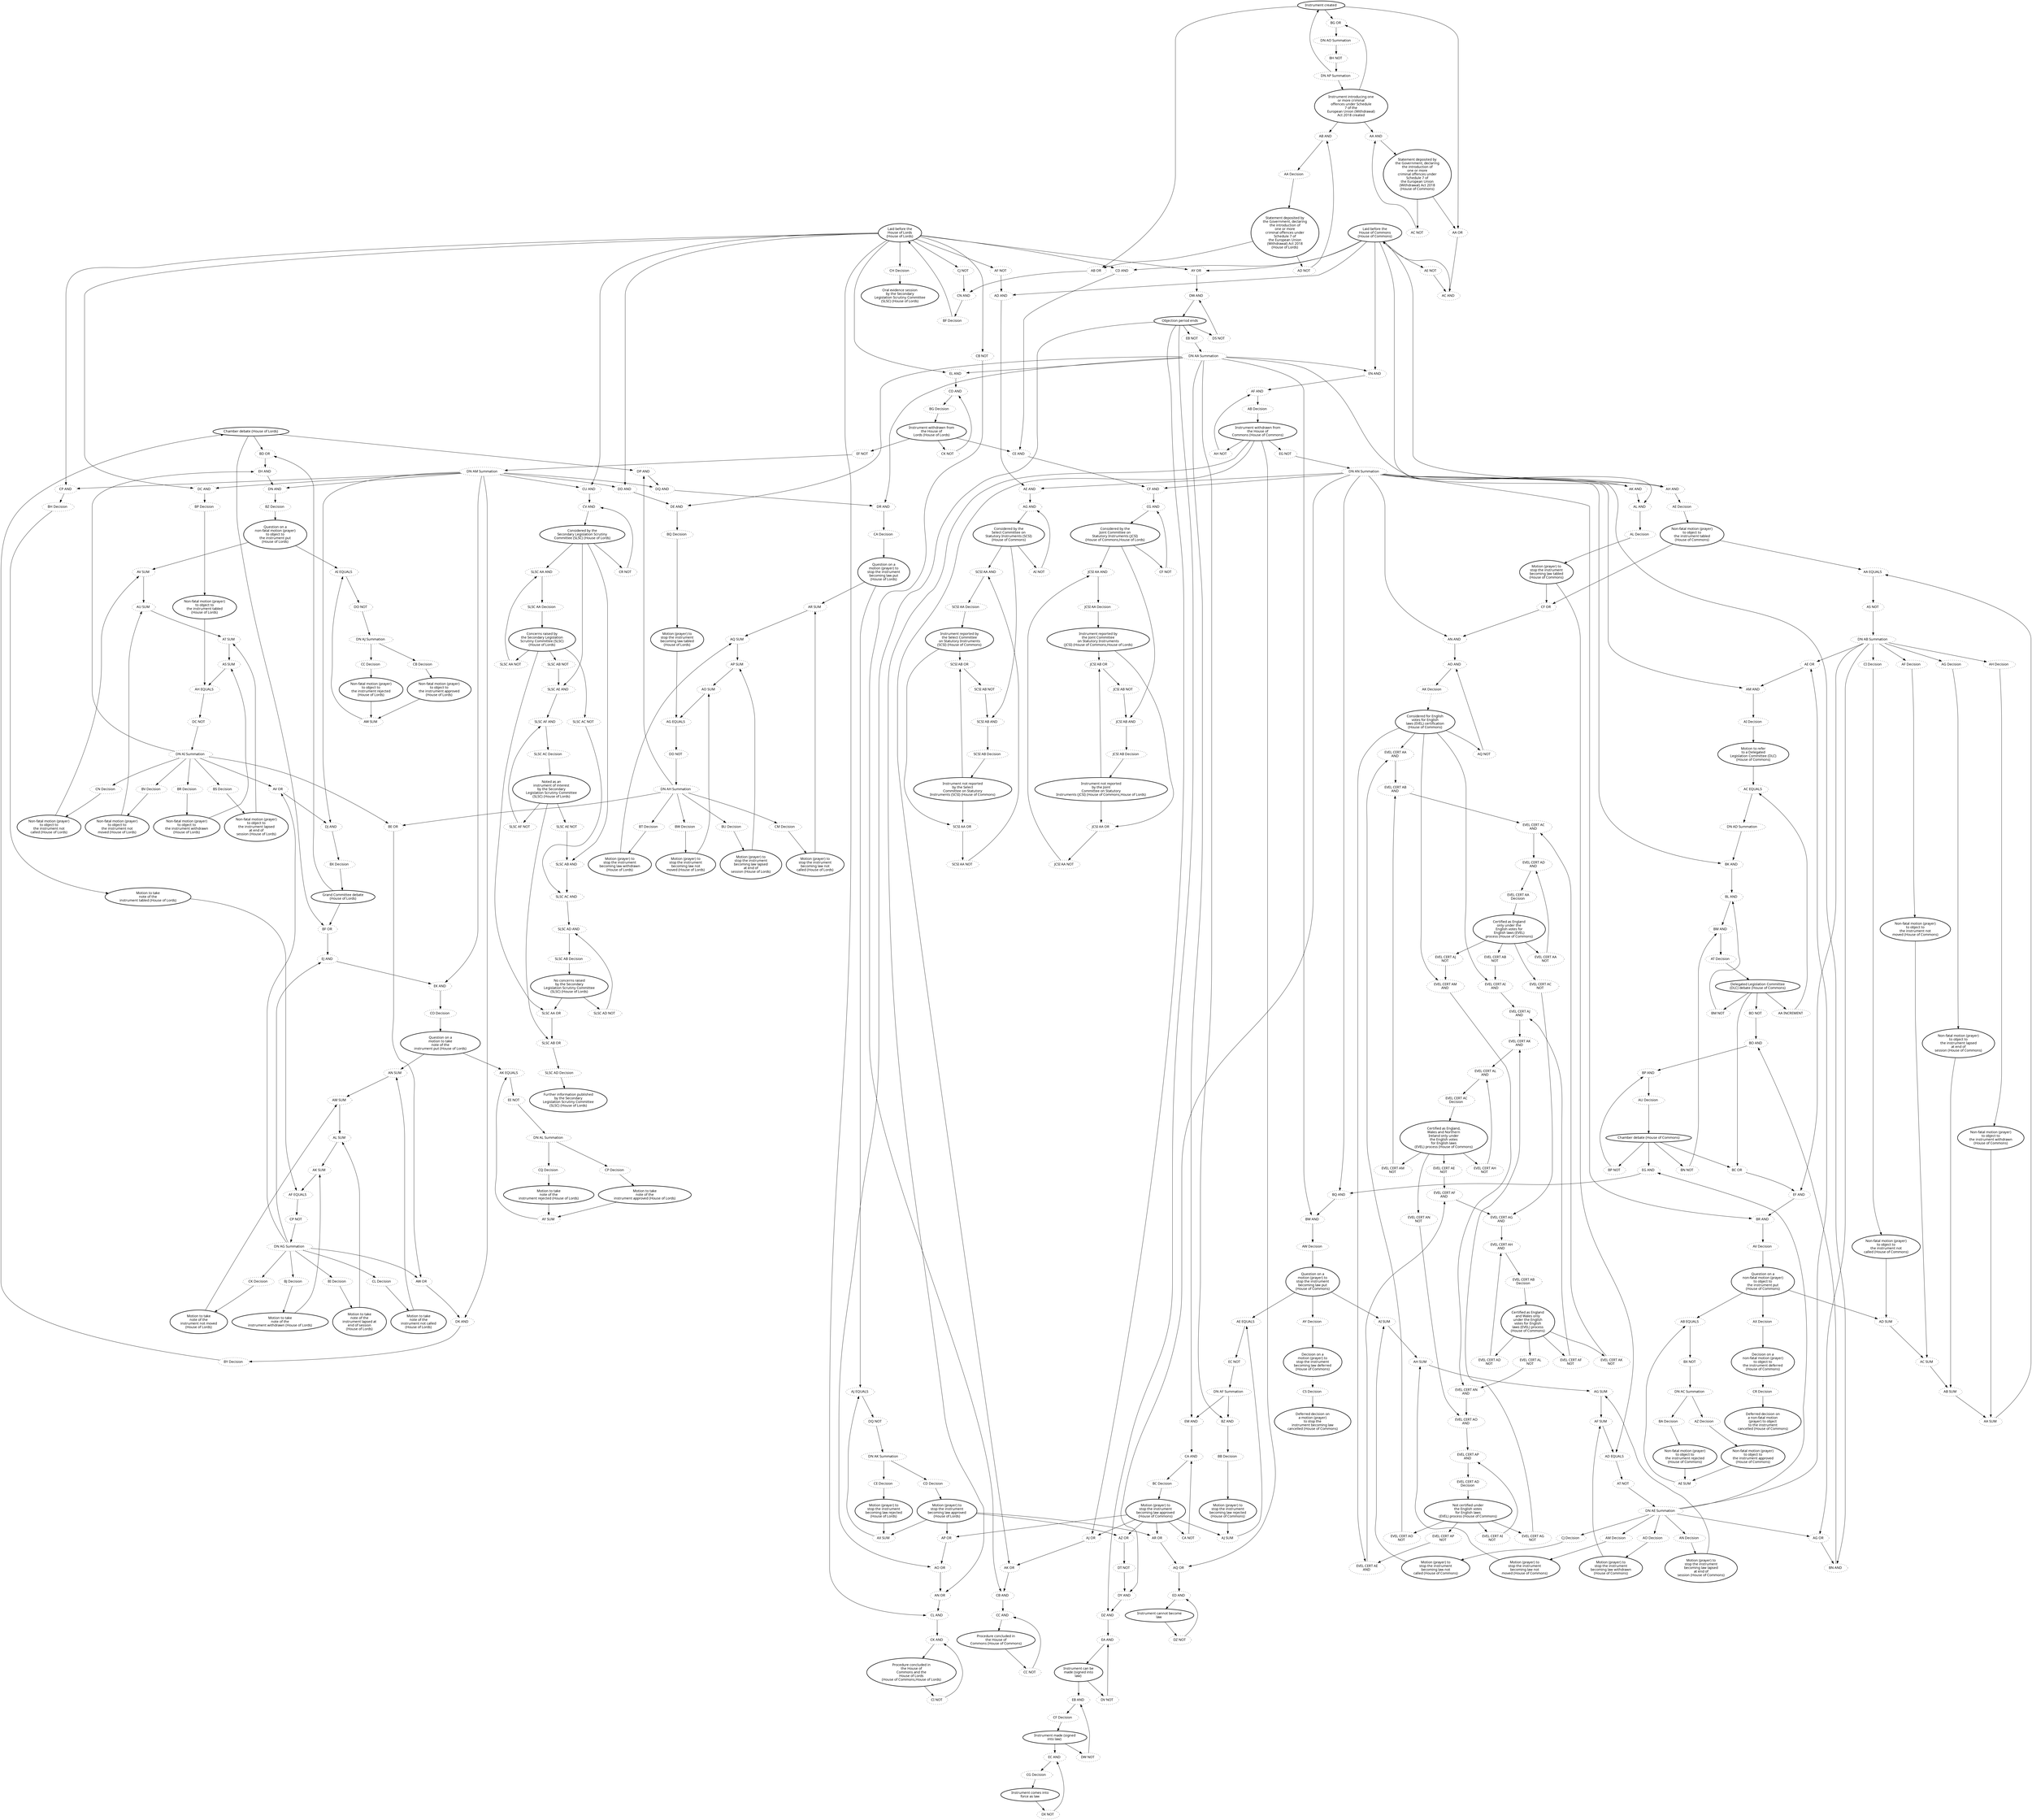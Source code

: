 digraph{graph[fontname="calibri"];node[fontname="calibri"];edge[fontname="calibri"];edge [style=solid, color=black];"2"->"679"[label=""];edge[style=solid, color=black];edge [style=solid, color=black];"2"->"571"[label=""];edge[style=solid, color=black];edge [style=solid, color=black];"2"->"681"[label=""];edge[style=solid, color=black];edge [style=solid, color=black];"3"->"585"[label=""];edge[style=solid, color=black];edge [style=solid, color=black];"3"->"1047"[label=""];edge[style=solid, color=black];edge [style=solid, color=black];"4"->"289"[label=""];edge[style=solid, color=black];edge [style=solid, color=black];"4"->"1100"[label=""];edge[style=solid, color=black];edge [style=solid, color=black];"4"->"305"[label=""];edge[style=solid, color=black];edge [style=solid, color=black];"4"->"287"[label=""];edge[style=solid, color=black];edge [style=solid, color=black];"4"->"314"[label=""];edge[style=solid, color=black];edge [style=solid, color=black];"4"->"369"[label=""];edge[style=solid, color=black];edge [style=solid, color=black];"4"->"428"[label=""];edge[style=solid, color=black];edge [style=solid, color=black];"5"->"1051"[label=""];edge[style=solid, color=black];edge [style=solid, color=black];"7"->"1035"[label=""];edge[style=solid, color=black];edge [style=solid, color=black];"8"->"459"[label=""];edge[style=solid, color=black];edge [style=solid, color=black];"8"->"618"[label=""];edge[style=solid, color=black];edge [style=solid, color=black];"8"->"619"[label=""];edge[style=solid, color=black];edge [style=solid, color=black];"9"->"564"[label=""];edge[style=solid, color=black];edge [style=solid, color=black];"10"->"306"[label=""];edge[style=solid, color=black];edge [style=solid, color=black];"10"->"610"[label=""];edge[style=solid, color=black];edge [style=solid, color=black];"10"->"611"[label=""];edge[style=solid, color=black];edge [style=solid, color=black];"12"->"455"[label=""];edge[style=solid, color=black];edge [style=solid, color=black];"12"->"292"[label=""];edge[style=solid, color=black];edge [style=solid, color=black];"12"->"369"[label=""];edge[style=solid, color=black];edge [style=solid, color=black];"12"->"377"[label=""];edge[style=solid, color=black];edge [style=solid, color=black];"12"->"463"[label=""];edge[style=solid, color=black];edge [style=solid, color=black];"12"->"1096"[label=""];edge[style=solid, color=black];edge [style=solid, color=black];"12"->"428"[label=""];edge[style=solid, color=black];edge [style=solid, color=black];"12"->"381"[label=""];edge[style=solid, color=black];edge [style=solid, color=black];"12"->"386"[label=""];edge[style=solid, color=black];edge [style=solid, color=black];"12"->"395"[label=""];edge[style=solid, color=black];edge [style=solid, color=black];"12"->"394"[label=""];edge[style=solid, color=black];edge [style=solid, color=black];"12"->"980"[label=""];edge[style=solid, color=black];edge [style=solid, color=black];"14"->"285"[label=""];edge[style=solid, color=black];edge [style=solid, color=black];"14"->"286"[label=""];edge[style=solid, color=black];edge [style=solid, color=black];"14"->"1149"[label=""];edge[style=solid, color=black];edge [style=solid, color=black];"15"->"563"[label=""];edge[style=solid, color=black];edge [style=solid, color=black];"15"->"584"[label=""];edge[style=solid, color=black];edge [style=solid, color=black];"19"->"471"[label=""];edge[style=solid, color=black];edge [style=solid, color=black];"19"->"592"[label=""];edge[style=solid, color=black];edge [style=solid, color=black];"19"->"593"[label=""];edge[style=solid, color=black];edge [style=solid, color=black];"19"->"596"[label=""];edge[style=solid, color=black];edge [style=solid, color=black];"20"->"1035"[label=""];edge[style=solid, color=black];edge [style=solid, color=black];"21"->"679"[label=""];edge[style=solid, color=black];edge [style=solid, color=black];"21"->"681"[label=""];edge[style=solid, color=black];edge [style=solid, color=black];"23"->"443"[label=""];edge[style=solid, color=black];edge [style=solid, color=black];"23"->"441"[label=""];edge[style=solid, color=black];edge [style=solid, color=black];"23"->"678"[label=""];edge[style=solid, color=black];edge [style=solid, color=black];"23"->"674"[label=""];edge[style=solid, color=black];edge [style=solid, color=black];"24"->"1046"[label=""];edge[style=solid, color=black];edge [style=solid, color=black];"34"->"406"[label=""];edge[style=solid, color=black];edge [style=solid, color=black];"34"->"626"[label=""];edge[style=solid, color=black];edge [style=solid, color=black];"34"->"630"[label=""];edge[style=solid, color=black];edge [style=solid, color=black];"34"->"634"[label=""];edge[style=solid, color=black];edge [style=solid, color=black];"34"->"638"[label=""];edge[style=solid, color=black];edge [style=solid, color=black];"38"->"440"[label=""];edge[style=solid, color=black];edge [style=solid, color=black];"38"->"442"[label=""];edge[style=solid, color=black];edge [style=solid, color=black];"38"->"678"[label=""];edge[style=solid, color=black];edge [style=solid, color=black];"38"->"1011"[label=""];edge[style=solid, color=black];edge [style=solid, color=black];"41"->"1031"[label=""];edge[style=solid, color=black];edge [style=solid, color=black];"45"->"1036"[label=""];edge[style=solid, color=black];edge [style=solid, color=black];"46"->"1029"[label=""];edge[style=solid, color=black];edge [style=solid, color=black];"48"->"1034"[label=""];edge[style=solid, color=black];edge [style=solid, color=black];"48"->"1052"[label=""];edge[style=solid, color=black];edge [style=solid, color=black];"54"->"419"[label=""];edge[style=solid, color=black];edge [style=solid, color=black];"54"->"421"[label=""];edge[style=solid, color=black];edge [style=solid, color=black];"54"->"567"[label=""];edge[style=solid, color=black];edge [style=solid, color=black];"54"->"1036"[label=""];edge[style=solid, color=black];edge [style=solid, color=black];"56"->"1022"[label=""];edge[style=solid, color=black];edge [style=solid, color=black];"57"->"585"[label=""];edge[style=solid, color=black];edge [style=solid, color=black];"57"->"1044"[label=""];edge[style=solid, color=black];edge [style=solid, color=black];"58"->"1018"[label=""];edge[style=solid, color=black];edge [style=solid, color=black];"59"->"1050"[label=""];edge[style=solid, color=black];edge [style=solid, color=black];"63"->"505"[label=""];edge[style=solid, color=black];edge [style=solid, color=black];"63"->"1021"[label=""];edge[style=solid, color=black];edge [style=solid, color=black];"63"->"1048"[label=""];edge[style=solid, color=black];edge [style=solid, color=black];"64"->"313"[label=""];edge[style=solid, color=black];edge [style=solid, color=black];"64"->"418"[label=""];edge[style=solid, color=black];edge [style=solid, color=black];"64"->"559"[label=""];edge[style=solid, color=black];edge [style=solid, color=black];"64"->"581"[label=""];edge[style=solid, color=black];edge [style=solid, color=black];"64"->"673"[label=""];edge[style=solid, color=black];edge [style=solid, color=black];"68"->"642"[label=""];edge[style=solid, color=black];edge [style=solid, color=black];"68"->"643"[label=""];edge[style=solid, color=black];edge [style=solid, color=black];"68"->"644"[label=""];edge[style=solid, color=black];edge [style=solid, color=black];"68"->"651"[label=""];edge[style=solid, color=black];edge [style=solid, color=black];"69"->"613"[label=""];edge[style=solid, color=black];edge [style=solid, color=black];"69"->"612"[label=""];edge[style=solid, color=black];edge [style=solid, color=black];"70"->"612"[label=""];edge[style=solid, color=black];edge [style=solid, color=black];"70"->"613"[label=""];edge[style=solid, color=black];edge [style=solid, color=black];"72"->"603"[label=""];edge[style=solid, color=black];edge [style=solid, color=black];"72"->"598"[label=""];edge[style=solid, color=black];edge [style=solid, color=black];"74"->"645"[label=""];edge[style=solid, color=black];edge [style=solid, color=black];"74"->"647"[label=""];edge[style=solid, color=black];edge [style=solid, color=black];"74"->"652"[label=""];edge[style=solid, color=black];edge [style=solid, color=black];"74"->"653"[label=""];edge[style=solid, color=black];edge [style=solid, color=black];"75"->"646"[label=""];edge[style=solid, color=black];edge [style=solid, color=black];"75"->"649"[label=""];edge[style=solid, color=black];edge [style=solid, color=black];"75"->"654"[label=""];edge[style=solid, color=black];edge [style=solid, color=black];"75"->"655"[label=""];edge[style=solid, color=black];edge [style=solid, color=black];"77"->"504"[label=""];edge[style=solid, color=black];edge [style=solid, color=black];"77"->"1016"[label=""];edge[style=solid, color=black];edge [style=solid, color=black];"77"->"1045"[label=""];edge[style=solid, color=black];edge [style=solid, color=black];"79"->"620"[label=""];edge[style=solid, color=black];edge [style=solid, color=black];"79"->"621"[label=""];edge[style=solid, color=black];edge [style=solid, color=black];"83"->"1013"[label=""];edge[style=solid, color=black];edge [style=solid, color=black];"84"->"600"[label=""];edge[style=solid, color=black];edge [style=solid, color=black];"84"->"601"[label=""];edge[style=solid, color=black];edge [style=solid, color=black];"84"->"602"[label=""];edge[style=solid, color=black];edge [style=solid, color=black];"84"->"598"[label=""];edge[style=solid, color=black];edge [style=solid, color=black];"85"->"562"[label=""];edge[style=solid, color=black];edge [style=solid, color=black];"85"->"583"[label=""];edge[style=solid, color=black];edge [style=solid, color=black];"88"->"1030"[label=""];edge[style=solid, color=black];edge [style=solid, color=black];"88"->"1053"[label=""];edge[style=solid, color=black];edge [style=solid, color=black];"89"->"454"[label=""];edge[style=solid, color=black];edge [style=solid, color=black];"89"->"419"[label=""];edge[style=solid, color=black];edge [style=solid, color=black];"89"->"567"[label=""];edge[style=solid, color=black];edge [style=solid, color=black];"89"->"421"[label=""];edge[style=solid, color=black];edge [style=solid, color=black];"89"->"313"[label=""];edge[style=solid, color=black];edge [style=solid, color=black];"89"->"1022"[label=""];edge[style=solid, color=black];edge [style=solid, color=black];"90"->"1017"[label=""];edge[style=solid, color=black];edge [style=solid, color=black];"91"->"587"[label=""];edge[style=solid, color=black];edge [style=solid, color=black];"92"->"621"[label=""];edge[style=solid, color=black];edge [style=solid, color=black];"92"->"620"[label=""];edge[style=solid, color=black];edge [style=solid, color=black];"94"->"648"[label=""];edge[style=solid, color=black];edge [style=solid, color=black];"94"->"650"[label=""];edge[style=solid, color=black];edge [style=solid, color=black];"94"->"656"[label=""];edge[style=solid, color=black];edge [style=solid, color=black];"94"->"661"[label=""];edge[style=solid, color=black];edge [style=solid, color=black];"95"->"1017"[label=""];edge[style=solid, color=black];edge [style=solid, color=black];"106"->"370"[label=""];edge[style=solid, color=black];edge [style=solid, color=black];"106"->"464"[label=""];edge[style=solid, color=black];edge [style=solid, color=black];"106"->"1095"[label=""];edge[style=solid, color=black];edge [style=solid, color=black];"107"->"301"[label=""];edge[style=solid, color=black];edge [style=solid, color=black];"107"->"317"[label=""];edge[style=solid, color=black];edge [style=solid, color=black];"107"->"420"[label=""];edge[style=solid, color=black];edge [style=solid, color=black];"107"->"417"[label=""];edge[style=solid, color=black];edge [style=solid, color=black];"107"->"1098"[label=""];edge[style=solid, color=black];edge [style=solid, color=black];"110"->"456"[label=""];edge[style=solid, color=black];edge [style=solid, color=black];"111"->"462"[label=""];edge[style=solid, color=black];edge [style=solid, color=black];"143"->"604"[label=""];edge[style=solid, color=black];edge [style=solid, color=black];"143"->"605"[label=""];edge[style=solid, color=black];edge [style=solid, color=black];"143"->"599"[label=""];edge[style=solid, color=black];edge [style=solid, color=black];"182"->"1020"[label=""];edge[style=solid, color=black];edge [style=solid, color=black];"183"->"1015"[label=""];edge[style=solid, color=black];edge [style=solid, color=black];"184"->"1027"[label=""];edge[style=solid, color=black];edge [style=solid, color=black];"185"->"1033"[label=""];edge[style=solid, color=black];edge [style=solid, color=black];"194"->"1049"[label=""];edge[style=solid, color=black];edge [style=solid, color=black];"195"->"1023"[label=""];edge[style=solid, color=black];edge [style=dotted, color=black];"199"->"1447"[label=""];edge[style=solid, color=black];edge [style=solid, color=black];"204"->"1014"[label=""];edge[style=solid, color=black];edge [style=solid, color=black];"205"->"1019"[label=""];edge[style=solid, color=black];edge [style=solid, color=black];"207"->"1024"[label=""];edge[style=solid, color=black];edge [style=solid, color=black];"208"->"1032"[label=""];edge[style=solid, color=black];edge [style=dotted, color=black];"209"->"1448"[label=""];edge[style=solid, color=black];edge [style=solid, color=black];"210"->"1028"[label=""];edge[style=solid, color=black];edge [style=solid, color=black];"233"->"538"[label=""];edge[style=solid, color=black];edge [style=solid, color=black];"233"->"540"[label=""];edge[style=solid, color=black];edge [style=solid, color=black];"233"->"1149"[label=""];edge[style=solid, color=black];edge [style=solid, color=black];"234"->"282"[label=""];edge[style=solid, color=black];edge [style=solid, color=black];"234"->"285"[label=""];edge[style=solid, color=black];edge [style=solid, color=black];"235"->"284"[label=""];edge[style=solid, color=black];edge [style=solid, color=black];"235"->"286"[label=""];edge[style=solid, color=black];edge [style=solid, color=black];"281"->"235"[label=""];edge[style=solid, color=black];edge [style=solid, color=black];"282"->"538"[label=""];edge[style=solid, color=black];edge [style=solid, color=black];"283"->"4"[label=""];edge[style=solid, color=black];edge [style=solid, color=black];"284"->"540"[label=""];edge[style=solid, color=black];edge [style=solid, color=black];"285"->"283"[label=""];edge[style=solid, color=black];edge [style=solid, color=black];"286"->"379"[label=""];edge[style=solid, color=black];edge [style=solid, color=black];"287"->"288"[label=""];edge[style=solid, color=black];edge [style=solid, color=black];"288"->"300"[label=""];edge[style=solid, color=black];edge [style=solid, color=black];"289"->"283"[label=""];edge[style=solid, color=black];edge [style=solid, color=black];"292"->"287"[label=""];edge[style=solid, color=black];edge [style=solid, color=black];"293"->"107"[label=""];edge[style=solid, color=black];edge [style=solid, color=black];"295"->"323"[label=""];edge[style=solid, color=black];edge [style=solid, color=black];"296"->"293"[label=""];edge[style=solid, color=black];edge [style=solid, color=black];"300"->"10"[label=""];edge[style=solid, color=black];edge [style=solid, color=black];"301"->"296"[label=""];edge[style=solid, color=black];edge [style=solid, color=black];"303"->"353"[label=""];edge[style=solid, color=black];edge [style=solid, color=black];"305"->"309"[label=""];edge[style=solid, color=black];edge [style=solid, color=black];"306"->"300"[label=""];edge[style=solid, color=black];edge [style=solid, color=black];"309"->"57"[label=""];edge[style=solid, color=black];edge [style=solid, color=black];"313"->"317"[label=""];edge[style=solid, color=black];edge [style=solid, color=black];"314"->"315"[label=""];edge[style=solid, color=black];edge [style=solid, color=black];"315"->"492"[label=""];edge[style=solid, color=black];edge [style=solid, color=black];"317"->"367"[label=""];edge[style=solid, color=black];edge [style=solid, color=black];"320"->"183"[label=""];edge[style=solid, color=black];edge [style=solid, color=black];"321"->"204"[label=""];edge[style=solid, color=black];edge [style=solid, color=black];"323"->"489"[label=""];edge[style=solid, color=black];edge [style=solid, color=black];"324"->"83"[label=""];edge[style=solid, color=black];edge [style=solid, color=black];"326"->"327"[label=""];edge[style=solid, color=black];edge [style=solid, color=black];"327"->"491"[label=""];edge[style=solid, color=black];edge [style=solid, color=black];"350"->"351"[label=""];edge[style=solid, color=black];edge [style=solid, color=black];"351"->"352"[label=""];edge[style=solid, color=black];edge [style=solid, color=black];"352"->"500"[label=""];edge[style=solid, color=black];edge [style=solid, color=black];"353"->"354"[label=""];edge[style=solid, color=black];edge [style=solid, color=black];"354"->"355"[label=""];edge[style=solid, color=black];edge [style=solid, color=black];"355"->"501"[label=""];edge[style=solid, color=black];edge [style=solid, color=black];"356"->"362"[label=""];edge[style=solid, color=black];edge [style=solid, color=black];"357"->"502"[label=""];edge[style=solid, color=black];edge [style=solid, color=black];"362"->"503"[label=""];edge[style=solid, color=black];edge [style=solid, color=black];"365"->"508"[label=""];edge[style=solid, color=black];edge [style=solid, color=black];"366"->"509"[label=""];edge[style=solid, color=black];edge [style=solid, color=black];"367"->"368"[label=""];edge[style=solid, color=black];edge [style=solid, color=black];"368"->"110"[label=""];edge[style=solid, color=black];edge [style=solid, color=black];"369"->"370"[label=""];edge[style=solid, color=black];edge [style=solid, color=black];"370"->"371"[label=""];edge[style=solid, color=black];edge [style=solid, color=black];"371"->"372"[label=""];edge[style=solid, color=black];edge [style=solid, color=black];"372"->"8"[label=""];edge[style=solid, color=black];edge [style=solid, color=black];"376"->"111"[label=""];edge[style=solid, color=black];edge [style=solid, color=black];"377"->"376"[label=""];edge[style=solid, color=black];edge [style=solid, color=black];"379"->"512"[label=""];edge[style=solid, color=black];edge [style=solid, color=black];"380"->"513"[label=""];edge[style=solid, color=black];edge [style=solid, color=black];"381"->"514"[label=""];edge[style=solid, color=black];edge [style=solid, color=black];"386"->"387"[label=""];edge[style=solid, color=black];edge [style=solid, color=black];"387"->"19"[label=""];edge[style=solid, color=black];edge [style=solid, color=black];"394"->"522"[label=""];edge[style=solid, color=black];edge [style=solid, color=black];"395"->"396"[label=""];edge[style=solid, color=black];edge [style=solid, color=black];"396"->"523"[label=""];edge[style=solid, color=black];edge [style=solid, color=black];"401"->"530"[label=""];edge[style=solid, color=black];edge [style=solid, color=black];"402"->"531"[label=""];edge[style=solid, color=black];edge [style=solid, color=black];"406"->"327"[label=""];edge[style=solid, color=black];edge [style=solid, color=black];"408"->"1121"[label=""];edge[style=solid, color=black];edge [style=solid, color=black];"409"->"1124"[label=""];edge[style=solid, color=black];edge [style=solid, color=black];"417"->"377"[label=""];edge[style=solid, color=black];edge [style=solid, color=black];"418"->"417"[label=""];edge[style=solid, color=black];edge [style=solid, color=black];"419"->"418"[label=""];edge[style=solid, color=black];edge [style=solid, color=black];"420"->"586"[label=""];edge[style=solid, color=black];edge [style=solid, color=black];"421"->"420"[label=""];edge[style=solid, color=black];edge [style=solid, color=black];"425"->"401"[label=""];edge[style=solid, color=black];edge [style=solid, color=black];"426"->"402"[label=""];edge[style=solid, color=black];edge [style=solid, color=black];"428"->"578"[label=""];edge[style=solid, color=black];edge [style=solid, color=black];"435"->"1458"[label=""];edge[style=solid, color=black];edge [style=solid, color=black];"440"->"351"[label=""];edge[style=solid, color=black];edge [style=solid, color=black];"441"->"352"[label=""];edge[style=solid, color=black];edge [style=solid, color=black];"442"->"354"[label=""];edge[style=solid, color=black];edge [style=solid, color=black];"443"->"355"[label=""];edge[style=solid, color=black];edge [style=solid, color=black];"451"->"1122"[label=""];edge[style=solid, color=black];edge [style=solid, color=black];"454"->"366"[label=""];edge[style=solid, color=black];edge [style=solid, color=black];"455"->"367"[label=""];edge[style=solid, color=black];edge [style=solid, color=black];"456"->"368"[label=""];edge[style=solid, color=black];edge [style=solid, color=black];"459"->"372"[label=""];edge[style=solid, color=black];edge [style=solid, color=black];"462"->"376"[label=""];edge[style=solid, color=black];edge [style=solid, color=black];"463"->"379"[label=""];edge[style=solid, color=black];edge [style=solid, color=black];"464"->"380"[label=""];edge[style=solid, color=black];edge [style=solid, color=black];"469"->"1127"[label=""];edge[style=solid, color=black];edge [style=solid, color=black];"471"->"387"[label=""];edge[style=solid, color=black];edge [style=solid, color=black];"482"->"1130"[label=""];edge[style=solid, color=black];edge [style=solid, color=black];"489"->"24"[label=""];edge[style=solid, color=black];edge [style=dotted, color=black];"491"->"34"[label=""];edge[style=solid, color=black];edge [style=solid, color=black];"492"->"3"[label=""];edge[style=solid, color=black];edge [style=solid, color=black];"493"->"182"[label=""];edge[style=solid, color=black];edge [style=solid, color=black];"494"->"205"[label=""];edge[style=solid, color=black];edge [style=solid, color=black];"495"->"58"[label=""];edge[style=solid, color=black];edge [style=solid, color=black];"500"->"38"[label=""];edge[style=solid, color=black];edge [style=solid, color=black];"501"->"23"[label=""];edge[style=solid, color=black];edge [style=solid, color=black];"502"->"77"[label=""];edge[style=solid, color=black];edge [style=solid, color=black];"503"->"63"[label=""];edge[style=solid, color=black];edge [style=solid, color=black];"504"->"209"[label=""];edge[style=solid, color=black];edge [style=solid, color=black];"505"->"199"[label=""];edge[style=solid, color=black];edge [style=solid, color=black];"506"->"90"[label=""];edge[style=solid, color=black];edge [style=solid, color=black];"507"->"95"[label=""];edge[style=solid, color=black];edge [style=solid, color=black];"508"->"56"[label=""];edge[style=solid, color=black];edge [style=solid, color=black];"509"->"89"[label=""];edge[style=solid, color=black];edge [style=solid, color=black];"512"->"12"[label=""];edge[style=solid, color=black];edge [style=solid, color=black];"513"->"106"[label=""];edge[style=solid, color=black];edge [style=solid, color=black];"514"->"194"[label=""];edge[style=solid, color=black];edge [style=solid, color=black];"515"->"207"[label=""];edge[style=solid, color=black];edge [style=solid, color=black];"516"->"195"[label=""];edge[style=solid, color=black];edge [style=solid, color=black];"522"->"5"[label=""];edge[style=solid, color=black];edge [style=solid, color=black];"523"->"59"[label=""];edge[style=solid, color=black];edge [style=solid, color=black];"524"->"41"[label=""];edge[style=solid, color=black];edge [style=solid, color=black];"525"->"208"[label=""];edge[style=solid, color=black];edge [style=solid, color=black];"526"->"46"[label=""];edge[style=solid, color=black];edge [style=solid, color=black];"527"->"210"[label=""];edge[style=solid, color=black];edge [style=solid, color=black];"528"->"185"[label=""];edge[style=solid, color=black];edge [style=solid, color=black];"529"->"184"[label=""];edge[style=solid, color=black];edge [style=solid, color=black];"530"->"21"[label=""];edge[style=solid, color=black];edge [style=solid, color=black];"531"->"2"[label=""];edge[style=solid, color=black];edge [style=solid, color=black];"532"->"48"[label=""];edge[style=solid, color=black];edge [style=solid, color=black];"533"->"88"[label=""];edge[style=solid, color=black];edge [style=solid, color=black];"534"->"20"[label=""];edge[style=solid, color=black];edge [style=solid, color=black];"535"->"7"[label=""];edge[style=solid, color=black];edge [style=solid, color=black];"536"->"54"[label=""];edge[style=solid, color=black];edge [style=solid, color=black];"537"->"45"[label=""];edge[style=solid, color=black];edge [style=solid, color=black];"538"->"234"[label=""];edge[style=solid, color=black];edge [style=solid, color=black];"540"->"281"[label=""];edge[style=solid, color=black];edge [style=solid, color=black];"541"->"1129"[label=""];edge[style=solid, color=black];edge [style=solid, color=black];"544"->"15"[label=""];edge[style=solid, color=black];edge [style=solid, color=black];"555"->"1131"[label=""];edge[style=solid, color=black];edge [style=solid, color=black];"557"->"1132"[label=""];edge[style=solid, color=black];edge [style=solid, color=black];"559"->"578"[label=""];edge[style=solid, color=black];edge [style=solid, color=black];"560"->"580"[label=""];edge[style=solid, color=black];edge [style=solid, color=black];"562"->"582"[label=""];edge[style=solid, color=black];edge [style=solid, color=black];"563"->"583"[label=""];edge[style=solid, color=black];edge [style=solid, color=black];"564"->"584"[label=""];edge[style=solid, color=black];edge [style=solid, color=black];"566"->"9"[label=""];edge[style=solid, color=black];edge [style=solid, color=black];"567"->"560"[label=""];edge[style=solid, color=black];edge [style=solid, color=black];"569"->"532"[label=""];edge[style=solid, color=black];edge [style=solid, color=black];"571"->"572"[label=""];edge[style=solid, color=black];edge [style=solid, color=black];"572"->"573"[label=""];edge[style=solid, color=black];edge [style=solid, color=black];"573"->"533"[label=""];edge[style=solid, color=black];edge [style=solid, color=black];"578"->"64"[label=""];edge[style=solid, color=black];edge [style=solid, color=black];"580"->"581"[label=""];edge[style=solid, color=black];edge [style=solid, color=black];"581"->"582"[label=""];edge[style=solid, color=black];edge [style=solid, color=black];"582"->"85"[label=""];edge[style=solid, color=black];edge [style=solid, color=black];"583"->"544"[label=""];edge[style=solid, color=black];edge [style=solid, color=black];"584"->"566"[label=""];edge[style=solid, color=black];edge [style=solid, color=black];"585"->"326"[label=""];edge[style=solid, color=black];edge [style=solid, color=black];"586"->"91"[label=""];edge[style=solid, color=black];edge [style=solid, color=black];"587"->"586"[label=""];edge[style=solid, color=black];edge [style=solid, color=black];"592"->"606"[label=""];edge[style=solid, color=black];edge [style=solid, color=black];"593"->"594"[label=""];edge[style=solid, color=black];edge [style=solid, color=black];"594"->"595"[label=""];edge[style=solid, color=black];edge [style=solid, color=black];"595"->"607"[label=""];edge[style=solid, color=black];edge [style=solid, color=black];"596"->"597"[label=""];edge[style=solid, color=black];edge [style=solid, color=black];"597"->"608"[label=""];edge[style=solid, color=black];edge [style=solid, color=black];"598"->"599"[label=""];edge[style=solid, color=black];edge [style=solid, color=black];"599"->"609"[label=""];edge[style=solid, color=black];edge [style=solid, color=black];"600"->"592"[label=""];edge[style=solid, color=black];edge [style=solid, color=black];"601"->"596"[label=""];edge[style=solid, color=black];edge [style=solid, color=black];"602"->"594"[label=""];edge[style=solid, color=black];edge [style=solid, color=black];"603"->"595"[label=""];edge[style=solid, color=black];edge [style=solid, color=black];"604"->"593"[label=""];edge[style=solid, color=black];edge [style=solid, color=black];"605"->"597"[label=""];edge[style=solid, color=black];edge [style=solid, color=black];"606"->"84"[label=""];edge[style=solid, color=black];edge [style=solid, color=black];"607"->"72"[label=""];edge[style=solid, color=black];edge [style=solid, color=black];"608"->"143"[label=""];edge[style=solid, color=black];edge [style=solid, color=black];"609"->"224"[label=""];edge[style=solid, color=black];edge [style=solid, color=black];"610"->"616"[label=""];edge[style=solid, color=black];edge [style=solid, color=black];"611"->"617"[label=""];edge[style=solid, color=black];edge [style=solid, color=black];"612"->"614"[label=""];edge[style=solid, color=black];edge [style=solid, color=black];"613"->"615"[label=""];edge[style=solid, color=black];edge [style=solid, color=black];"614"->"610"[label=""];edge[style=solid, color=black];edge [style=solid, color=black];"615"->"611"[label=""];edge[style=solid, color=black];edge [style=solid, color=black];"616"->"69"[label=""];edge[style=solid, color=black];edge [style=solid, color=black];"617"->"70"[label=""];edge[style=solid, color=black];edge [style=solid, color=black];"618"->"624"[label=""];edge[style=solid, color=black];edge [style=solid, color=black];"619"->"625"[label=""];edge[style=solid, color=black];edge [style=solid, color=black];"620"->"622"[label=""];edge[style=solid, color=black];edge [style=solid, color=black];"621"->"623"[label=""];edge[style=solid, color=black];edge [style=solid, color=black];"622"->"618"[label=""];edge[style=solid, color=black];edge [style=solid, color=black];"623"->"619"[label=""];edge[style=solid, color=black];edge [style=solid, color=black];"624"->"92"[label=""];edge[style=solid, color=black];edge [style=solid, color=black];"625"->"79"[label=""];edge[style=solid, color=black];edge [style=solid, color=black];"626"->"627"[label=""];edge[style=solid, color=black];edge [style=solid, color=black];"627"->"628"[label=""];edge[style=solid, color=black];edge [style=solid, color=black];"628"->"629"[label=""];edge[style=solid, color=black];edge [style=solid, color=black];"629"->"657"[label=""];edge[style=solid, color=black];edge [style=solid, color=black];"630"->"631"[label=""];edge[style=solid, color=black];edge [style=solid, color=black];"631"->"632"[label=""];edge[style=solid, color=black];edge [style=solid, color=black];"632"->"633"[label=""];edge[style=solid, color=black];edge [style=solid, color=black];"633"->"658"[label=""];edge[style=solid, color=black];edge [style=solid, color=black];"634"->"635"[label=""];edge[style=solid, color=black];edge [style=solid, color=black];"635"->"636"[label=""];edge[style=solid, color=black];edge [style=solid, color=black];"636"->"637"[label=""];edge[style=solid, color=black];edge [style=solid, color=black];"637"->"659"[label=""];edge[style=solid, color=black];edge [style=solid, color=black];"638"->"639"[label=""];edge[style=solid, color=black];edge [style=solid, color=black];"639"->"640"[label=""];edge[style=solid, color=black];edge [style=solid, color=black];"640"->"641"[label=""];edge[style=solid, color=black];edge [style=solid, color=black];"641"->"660"[label=""];edge[style=solid, color=black];edge [style=solid, color=black];"642"->"629"[label=""];edge[style=solid, color=black];edge [style=solid, color=black];"643"->"634"[label=""];edge[style=solid, color=black];edge [style=solid, color=black];"644"->"632"[label=""];edge[style=solid, color=black];edge [style=solid, color=black];"645"->"633"[label=""];edge[style=solid, color=black];edge [style=solid, color=black];"646"->"631"[label=""];edge[style=solid, color=black];edge [style=solid, color=black];"647"->"635"[label=""];edge[style=solid, color=black];edge [style=solid, color=black];"648"->"636"[label=""];edge[style=solid, color=black];edge [style=solid, color=black];"649"->"637"[label=""];edge[style=solid, color=black];edge [style=solid, color=black];"650"->"641"[label=""];edge[style=solid, color=black];edge [style=solid, color=black];"651"->"638"[label=""];edge[style=solid, color=black];edge [style=solid, color=black];"652"->"628"[label=""];edge[style=solid, color=black];edge [style=solid, color=black];"653"->"639"[label=""];edge[style=solid, color=black];edge [style=solid, color=black];"654"->"627"[label=""];edge[style=solid, color=black];edge [style=solid, color=black];"655"->"640"[label=""];edge[style=solid, color=black];edge [style=solid, color=black];"656"->"626"[label=""];edge[style=solid, color=black];edge [style=solid, color=black];"657"->"68"[label=""];edge[style=solid, color=black];edge [style=solid, color=black];"658"->"74"[label=""];edge[style=solid, color=black];edge [style=solid, color=black];"659"->"75"[label=""];edge[style=solid, color=black];edge [style=solid, color=black];"660"->"94"[label=""];edge[style=solid, color=black];edge [style=solid, color=black];"661"->"630"[label=""];edge[style=solid, color=black];edge [style=solid, color=black];"672"->"357"[label=""];edge[style=solid, color=black];edge [style=solid, color=black];"673"->"1120"[label=""];edge[style=solid, color=black];edge [style=solid, color=black];"674"->"356"[label=""];edge[style=solid, color=black];edge [style=solid, color=black];"675"->"569"[label=""];edge[style=solid, color=black];edge [style=solid, color=black];"677"->"1085"[label=""];edge[style=solid, color=black];edge [style=solid, color=black];"678"->"672"[label=""];edge[style=solid, color=black];edge [style=solid, color=black];"679"->"675"[label=""];edge[style=solid, color=black];edge [style=solid, color=black];"680"->"426"[label=""];edge[style=solid, color=black];edge [style=solid, color=black];"681"->"677"[label=""];edge[style=solid, color=black];edge [style=solid, color=black];"980"->"979"[label=""];edge[style=solid, color=black];edge [style=solid, color=black];"1011"->"1046"[label=""];edge[style=solid, color=black];edge [style=solid, color=black];"1013"->"1044"[label=""];edge[style=solid, color=black];edge [style=solid, color=black];"1014"->"1013"[label=""];edge[style=solid, color=black];edge [style=solid, color=black];"1015"->"1014"[label=""];edge[style=solid, color=black];edge [style=solid, color=black];"1016"->"1015"[label=""];edge[style=solid, color=black];edge [style=solid, color=black];"1017"->"1045"[label=""];edge[style=solid, color=black];edge [style=solid, color=black];"1018"->"1047"[label=""];edge[style=solid, color=black];edge [style=solid, color=black];"1019"->"1018"[label=""];edge[style=solid, color=black];edge [style=solid, color=black];"1020"->"1019"[label=""];edge[style=solid, color=black];edge [style=solid, color=black];"1021"->"1020"[label=""];edge[style=solid, color=black];edge [style=solid, color=black];"1022"->"1048"[label=""];edge[style=solid, color=black];edge [style=solid, color=black];"1023"->"1049"[label=""];edge[style=solid, color=black];edge [style=solid, color=black];"1024"->"1023"[label=""];edge[style=solid, color=black];edge [style=solid, color=black];"1025"->"1024"[label=""];edge[style=solid, color=black];edge [style=solid, color=black];"1026"->"1025"[label=""];edge[style=solid, color=black];edge [style=solid, color=black];"1027"->"1050"[label=""];edge[style=solid, color=black];edge [style=solid, color=black];"1028"->"1027"[label=""];edge[style=solid, color=black];edge [style=solid, color=black];"1029"->"1028"[label=""];edge[style=solid, color=black];edge [style=solid, color=black];"1030"->"1029"[label=""];edge[style=solid, color=black];edge [style=solid, color=black];"1031"->"1051"[label=""];edge[style=solid, color=black];edge [style=solid, color=black];"1032"->"1031"[label=""];edge[style=solid, color=black];edge [style=solid, color=black];"1033"->"1032"[label=""];edge[style=solid, color=black];edge [style=solid, color=black];"1034"->"1033"[label=""];edge[style=solid, color=black];edge [style=solid, color=black];"1035"->"1052"[label=""];edge[style=solid, color=black];edge [style=solid, color=black];"1036"->"1053"[label=""];edge[style=solid, color=black];edge [style=solid, color=black];"1037"->"1054"[label=""];edge[style=solid, color=black];edge [style=solid, color=black];"1044"->"408"[label=""];edge[style=solid, color=black];edge [style=solid, color=black];"1045"->"451"[label=""];edge[style=solid, color=black];edge [style=solid, color=black];"1046"->"1123"[label=""];edge[style=solid, color=black];edge [style=solid, color=black];"1047"->"409"[label=""];edge[style=solid, color=black];edge [style=solid, color=black];"1048"->"1087"[label=""];edge[style=solid, color=black];edge [style=solid, color=black];"1049"->"469"[label=""];edge[style=solid, color=black];edge [style=solid, color=black];"1050"->"541"[label=""];edge[style=solid, color=black];edge [style=solid, color=black];"1051"->"482"[label=""];edge[style=solid, color=black];edge [style=solid, color=black];"1052"->"555"[label=""];edge[style=solid, color=black];edge [style=solid, color=black];"1053"->"557"[label=""];edge[style=solid, color=black];edge [style=solid, color=black];"1054"->"1092"[label=""];edge[style=solid, color=black];edge [style=solid, color=black];"1074"->"1125"[label=""];edge[style=solid, color=black];edge [style=solid, color=black];"1075"->"1112"[label=""];edge[style=solid, color=black];edge [style=solid, color=black];"1077"->"1094"[label=""];edge[style=solid, color=black];edge [style=solid, color=black];"1078"->"1113"[label=""];edge[style=solid, color=black];edge [style=solid, color=black];"1079"->"1128"[label=""];edge[style=solid, color=black];edge [style=solid, color=black];"1080"->"1104"[label=""];edge[style=solid, color=black];edge [style=solid, color=black];"1081"->"1115"[label=""];edge[style=solid, color=black];edge [style=solid, color=black];"1082"->"1118"[label=""];edge[style=solid, color=black];edge [style=solid, color=black];"1083"->"1119"[label=""];edge[style=solid, color=black];edge [style=solid, color=black];"1085"->"1081"[label=""];edge[style=solid, color=black];edge [style=solid, color=black];"1087"->"1126"[label=""];edge[style=solid, color=black];edge [style=solid, color=black];"1092"->"1133"[label=""];edge[style=solid, color=black];edge [style=solid, color=black];"1094"->"1016"[label=""];edge[style=solid, color=black];edge [style=solid, color=black];"1095"->"1170"[label=""];edge[style=solid, color=black];edge [style=solid, color=black];"1096"->"380"[label=""];edge[style=solid, color=black];edge [style=solid, color=black];"1097"->"366"[label=""];edge[style=solid, color=black];edge [style=solid, color=black];"1098"->"1171"[label=""];edge[style=solid, color=black];edge [style=solid, color=black];"1100"->"296"[label=""];edge[style=solid, color=black];edge [style=solid, color=black];"1104"->"1034"[label=""];edge[style=solid, color=black];edge [style=solid, color=black];"1112"->"1025"[label=""];edge[style=solid, color=black];edge [style=solid, color=black];"1113"->"1026"[label=""];edge[style=solid, color=black];edge [style=solid, color=black];"1115"->"1026"[label=""];edge[style=solid, color=black];edge [style=solid, color=black];"1115"->"1054"[label=""];edge[style=solid, color=black];edge [style=solid, color=black];"1118"->"1037"[label=""];edge[style=solid, color=black];edge [style=solid, color=black];"1119"->"1037"[label=""];edge[style=solid, color=black];edge [style=solid, color=black];"1120"->"362"[label=""];edge[style=solid, color=black];edge [style=solid, color=black];"1120"->"315"[label=""];edge[style=solid, color=black];edge [style=solid, color=black];"1120"->"396"[label=""];edge[style=solid, color=black];edge [style=solid, color=black];"1120"->"573"[label=""];edge[style=solid, color=black];edge [style=solid, color=black];"1120"->"1100"[label=""];edge[style=solid, color=black];edge [style=solid, color=black];"1120"->"365"[label=""];edge[style=solid, color=black];edge [style=solid, color=black];"1120"->"1096"[label=""];edge[style=solid, color=black];edge [style=solid, color=black];"1120"->"1097"[label=""];edge[style=solid, color=black];edge [style=solid, color=black];"1121"->"295"[label=""];edge[style=solid, color=black];edge [style=solid, color=black];"1121"->"324"[label=""];edge[style=solid, color=black];edge [style=solid, color=black];"1121"->"321"[label=""];edge[style=solid, color=black];edge [style=solid, color=black];"1121"->"320"[label=""];edge[style=solid, color=black];edge [style=solid, color=black];"1121"->"1077"[label=""];edge[style=solid, color=black];edge [style=solid, color=black];"1121"->"672"[label=""];edge[style=solid, color=black];edge [style=solid, color=black];"1121"->"303"[label=""];edge[style=solid, color=black];edge [style=solid, color=black];"1122"->"506"[label=""];edge[style=solid, color=black];edge [style=solid, color=black];"1122"->"507"[label=""];edge[style=solid, color=black];edge [style=solid, color=black];"1123"->"350"[label=""];edge[style=solid, color=black];edge [style=solid, color=black];"1124"->"295"[label=""];edge[style=solid, color=black];edge [style=solid, color=black];"1124"->"495"[label=""];edge[style=solid, color=black];edge [style=solid, color=black];"1124"->"494"[label=""];edge[style=solid, color=black];edge [style=solid, color=black];"1124"->"493"[label=""];edge[style=solid, color=black];edge [style=solid, color=black];"1124"->"1074"[label=""];edge[style=solid, color=black];edge [style=solid, color=black];"1124"->"303"[label=""];edge[style=solid, color=black];edge [style=solid, color=black];"1124"->"674"[label=""];edge[style=solid, color=black];edge [style=solid, color=black];"1125"->"1021"[label=""];edge[style=solid, color=black];edge [style=solid, color=black];"1126"->"365"[label=""];edge[style=solid, color=black];edge [style=solid, color=black];"1126"->"1097"[label=""];edge[style=solid, color=black];edge [style=solid, color=black];"1127"->"516"[label=""];edge[style=solid, color=black];edge [style=solid, color=black];"1127"->"515"[label=""];edge[style=solid, color=black];edge [style=solid, color=black];"1127"->"1075"[label=""];edge[style=solid, color=black];edge [style=solid, color=black];"1127"->"1078"[label=""];edge[style=solid, color=black];edge [style=solid, color=black];"1127"->"425"[label=""];edge[style=solid, color=black];edge [style=solid, color=black];"1127"->"426"[label=""];edge[style=solid, color=black];edge [style=solid, color=black];"1127"->"677"[label=""];edge[style=solid, color=black];edge [style=solid, color=black];"1128"->"1030"[label=""];edge[style=solid, color=black];edge [style=solid, color=black];"1129"->"571"[label=""];edge[style=solid, color=black];edge [style=solid, color=black];"1129"->"529"[label=""];edge[style=solid, color=black];edge [style=solid, color=black];"1129"->"527"[label=""];edge[style=solid, color=black];edge [style=solid, color=black];"1129"->"526"[label=""];edge[style=solid, color=black];edge [style=solid, color=black];"1129"->"1079"[label=""];edge[style=solid, color=black];edge [style=solid, color=black];"1129"->"680"[label=""];edge[style=solid, color=black];edge [style=solid, color=black];"1130"->"524"[label=""];edge[style=solid, color=black];edge [style=solid, color=black];"1130"->"525"[label=""];edge[style=solid, color=black];edge [style=solid, color=black];"1130"->"528"[label=""];edge[style=solid, color=black];edge [style=solid, color=black];"1130"->"1080"[label=""];edge[style=solid, color=black];edge [style=solid, color=black];"1130"->"425"[label=""];edge[style=solid, color=black];edge [style=solid, color=black];"1130"->"680"[label=""];edge[style=solid, color=black];edge [style=solid, color=black];"1130"->"675"[label=""];edge[style=solid, color=black];edge [style=solid, color=black];"1131"->"534"[label=""];edge[style=solid, color=black];edge [style=solid, color=black];"1131"->"535"[label=""];edge[style=solid, color=black];edge [style=solid, color=black];"1132"->"536"[label=""];edge[style=solid, color=black];edge [style=solid, color=black];"1132"->"537"[label=""];edge[style=solid, color=black];edge [style=solid, color=black];"1133"->"1082"[label=""];edge[style=solid, color=black];edge [style=solid, color=black];"1133"->"1083"[label=""];edge[style=solid, color=black];edge [style=solid, color=black];"1149"->"1457"[label=""];edge[style=solid, color=black];edge [style=solid, color=black];"1170"->"569"[label=""];edge[style=solid, color=black];edge [style=solid, color=black];"1170"->"394"[label=""];edge[style=solid, color=black];edge [style=solid, color=black];"1170"->"395"[label=""];edge[style=solid, color=black];edge [style=solid, color=black];"1170"->"386"[label=""];edge[style=solid, color=black];edge [style=solid, color=black];"1170"->"381"[label=""];edge[style=solid, color=black];edge [style=solid, color=black];"1170"->"401"[label=""];edge[style=solid, color=black];edge [style=solid, color=black];"1170"->"402"[label=""];edge[style=solid, color=black];edge [style=solid, color=black];"1170"->"572"[label=""];edge[style=solid, color=black];edge [style=solid, color=black];"1170"->"1085"[label=""];edge[style=solid, color=black];edge [style=solid, color=black];"1171"->"323"[label=""];edge[style=solid, color=black];edge [style=solid, color=black];"1171"->"326"[label=""];edge[style=solid, color=black];edge [style=solid, color=black];"1171"->"350"[label=""];edge[style=solid, color=black];edge [style=solid, color=black];"1171"->"353"[label=""];edge[style=solid, color=black];edge [style=solid, color=black];"1171"->"357"[label=""];edge[style=solid, color=black];edge [style=solid, color=black];"1171"->"356"[label=""];edge[style=solid, color=black];edge [style=solid, color=black];"1171"->"580"[label=""];edge[style=solid, color=black];edge [style=solid, color=black];"1171"->"371"[label=""];edge[style=solid, color=black];edge [style=solid, color=black];"1171"->"314"[label=""];edge[style=solid, color=black];edge [style=solid, color=black];"1171"->"288"[label=""];edge[style=solid, color=black];edge [style=solid, color=black];"1171"->"305"[label=""];edge[style=solid, color=black];edge [style=solid, color=black];"1447"->"1443"[label=""];edge[style=solid, color=black];edge [style=solid, color=black];"1448"->"1442"[label=""];edge[style=solid, color=black];edge [style=solid, color=black];"1457"->"435"[label=""];edge[style=solid, color=black];edge [style=solid, color=black];"1458"->"14"[label=""];edge[style=solid, color=black];edge [style=solid, color=black];"1458"->"233"[label=""];edge[style=solid, color=black];"2" [label="Chamber debate (House of Lords)", style=bold];"3" [label="Motion (prayer) to\nstop the instrument\nbecoming law tabled\n(House of Commons)", style=bold];"4" [label="Laid before the\nHouse of Commons\n(House of Commons)", style=bold];"5" [label="Non-fatal motion (prayer)\nto object to\nthe instrument tabled\n(House of Lords)", style=bold];"7" [label="Non-fatal motion (prayer)\nto object to\nthe instrument rejected\n(House of Lords)", style=bold];"8" [label="Considered by the\nJoint Committee on\nStatutory Instruments (JCSI)\n(House of Commons,House of Lords)", style=bold];"9" [label="Instrument comes into\nforce as law\n", style=bold];"10" [label="Considered by the\nSelect Committee on\nStatutory Instruments (SCSI)\n(House of Commons)", style=bold];"12" [label="Laid before the\nHouse of Lords\n(House of Lords)", style=bold];"14" [label="Instrument created ", style=bold];"15" [label="Instrument made (signed\ninto law) ", style=bold];"19" [label="Considered by the\nSecondary Legislation Scrutiny\nCommittee (SLSC) (House of Lords)", style=bold];"20" [label="Non-fatal motion (prayer)\nto object to\nthe instrument approved\n(House of Lords)", style=bold];"21" [label="Grand Committee debate\n(House of Lords)", style=bold];"23" [label="Chamber debate (House of Commons)", style=bold];"24" [label="Motion to refer\nto a Delegated\nLegislation Committee (DLC)\n(House of Commons)", style=bold];"34" [label="Considered for English\nvotes for English\nlaws (EVEL) certification\n(House of Commons)", style=bold];"38" [label="Delegated Legislation Committee\n(DLC) debate (House of Commons)", style=bold];"41" [label="Non-fatal motion (prayer)\nto object to\nthe instrument withdrawn\n(House of Lords)", style=bold];"45" [label="Motion (prayer) to\nstop the instrument\nbecoming law rejected\n(House of Lords)", style=bold];"46" [label="Motion (prayer) to\nstop the instrument\nbecoming law withdrawn\n(House of Lords)", style=bold];"48" [label="Question on a\nnon-fatal motion (prayer)\nto object to\nthe instrument put\n(House of Lords)", style=bold];"54" [label="Motion (prayer) to\nstop the instrument\nbecoming law approved\n(House of Lords)", style=bold];"56" [label="Motion (prayer) to\nstop the instrument\nbecoming law rejected\n(House of Commons)", style=bold];"57" [label="Non-fatal motion (prayer)\nto object to\nthe instrument tabled\n(House of Commons)", style=bold];"58" [label="Motion (prayer) to\nstop the instrument\nbecoming law withdrawn\n(House of Commons)", style=bold];"59" [label="Motion (prayer) to\nstop the instrument\nbecoming law tabled\n(House of Lords)", style=bold];"63" [label="Question on a\nmotion (prayer) to\nstop the instrument\nbecoming law put\n(House of Commons)", style=bold];"64" [label="Objection period ends\n", style=bold];"68" [label="Certified as England\nonly under the\nEnglish votes for\nEnglish laws (EVEL)\nprocess (House of Commons)", style=bold];"69" [label="Instrument reported by\nthe Select Committee\non Statutory Instruments\n(SCSI) (House of Commons)", style=bold];"70" [label="Instrument not reported\nby the Select\nCommittee on Statutory\nInstruments (SCSI) (House of Commons)", style=bold];"72" [label="No concerns raised\nby the Secondary\nLegislation Scrutiny Committee\n(SLSC) (House of Lords)", style=bold];"74" [label="Certified as England\nand Wales only\nunder the English\nvotes for English\nlaws (EVEL) process\n(House of Commons)", style=bold];"75" [label="Certified as England,\nWales and Northern\nIreland only under\nthe English votes\nfor English laws\n(EVEL) process (House of Commons)", style=bold];"77" [label="Question on a\nnon-fatal motion (prayer)\nto object to\nthe instrument put\n(House of Commons)", style=bold];"79" [label="Instrument not reported\nby the Joint\nCommittee on Statutory\nInstruments (JCSI) (House of Commons,House of Lords)", style=bold];"83" [label="Non-fatal motion (prayer)\nto object to\nthe instrument withdrawn\n(House of Commons)", style=bold];"84" [label="Concerns raised by\nthe Secondary Legislation\nScrutiny Committee (SLSC)\n(House of Lords)", style=bold];"85" [label="Instrument can be\nmade (signed into\nlaw) ", style=bold];"88" [label="Question on a\nmotion (prayer) to\nstop the instrument\nbecoming law put\n(House of Lords)", style=bold];"89" [label="Motion (prayer) to\nstop the instrument\nbecoming law approved\n(House of Commons)", style=bold];"90" [label="Non-fatal motion (prayer)\nto object to\nthe instrument approved\n(House of Commons)", style=bold];"91" [label="Instrument cannot become\nlaw ", style=bold];"92" [label="Instrument reported by\nthe Joint Committee\non Statutory Instruments\n(JCSI) (House of Commons,House of Lords)", style=bold];"94" [label="Not certified under\nthe English votes\nfor English laws\n(EVEL) process (House of Commons)", style=bold];"95" [label="Non-fatal motion (prayer)\nto object to\nthe instrument rejected\n(House of Commons)", style=bold];"106" [label="Instrument withdrawn from\nthe House of\nLords (House of Lords)", style=bold];"107" [label="Instrument withdrawn from\nthe House of\nCommons (House of Commons)", style=bold];"110" [label="Procedure concluded in\nthe House of\nCommons (House of Commons)", style=bold];"111" [label="Procedure concluded in\nthe House of\nCommons and the\nHouse of Lords\n(House of Commons,House of Lords)", style=bold];"143" [label="Noted as an\ninstrument of interest\nby the Secondary\nLegislation Scrutiny Committee\n(SLSC) (House of Lords)", style=bold];"182" [label="Motion (prayer) to\nstop the instrument\nbecoming law not\nmoved (House of Commons)", style=bold];"183" [label="Non-fatal motion (prayer)\nto object to\nthe instrument not\nmoved (House of Commons)", style=bold];"184" [label="Motion (prayer) to\nstop the instrument\nbecoming law not\nmoved (House of Lords)", style=bold];"185" [label="Non-fatal motion (prayer)\nto object to\nthe instrument not\nmoved (House of Lords)", style=bold];"194" [label="Motion to take\nnote of the\ninstrument tabled (House of Lords)", style=bold];"195" [label="Motion to take\nnote of the\ninstrument withdrawn (House of Lords)", style=bold];"199" [label="Decision on a\nmotion (prayer) to\nstop the instrument\nbecoming law deferred\n(House of Commons)", style=bold];"204" [label="Non-fatal motion (prayer)\nto object to\nthe instrument lapsed\nat end of\nsession (House of Commons)", style=bold];"205" [label="Motion (prayer) to\nstop the instrument\nbecoming law lapsed\nat end of\nsession (House of Commons)", style=bold];"207" [label="Motion to take\nnote of the\ninstrument lapsed at\nend of session\n(House of Lords)", style=bold];"208" [label="Non-fatal motion (prayer)\nto object to\nthe instrument lapsed\nat end of\nsession (House of Lords)", style=bold];"209" [label="Decision on a\nnon-fatal motion (prayer)\nto object to\nthe instrument deferred\n(House of Commons)", style=bold];"210" [label="Motion (prayer) to\nstop the instrument\nbecoming law lapsed\nat end of\nsession (House of Lords)", style=bold];"233" [label="Instrument introducing one\nor more criminal\noffences under Schedule\n7 of the\nEuropean Union (Withdrawal)\nAct 2018 created\n", style=bold];"234" [label="Statement deposited by\nthe Government, declaring\nthe introduction of\none or more\ncriminal offences under\nSchedule 7 of\nthe European Union\n(Withdrawal) Act 2018\n(House of Commons)", style=bold];"235" [label="Statement deposited by\nthe Government, declaring\nthe introduction of\none or more\ncriminal offences under\nSchedule 7 of\nthe European Union\n(Withdrawal) Act 2018\n(House of Lords)", style=bold];"281" [label="AA Decision ", style=dotted];"282" [label="AC NOT ", style=dotted];"283" [label="AC AND ", style=dotted];"284" [label="AD NOT ", style=dotted];"285" [label="AA OR ", style=dotted];"286" [label="AB OR ", style=dotted];"287" [label="AD AND ", style=dotted];"288" [label="AE AND ", style=dotted];"289" [label="AE NOT ", style=dotted];"292" [label="AF NOT ", style=dotted];"293" [label="AB Decision ", style=dotted];"295" [label="AE OR ", style=dotted];"296" [label="AF AND ", style=dotted];"300" [label="AG AND ", style=dotted];"301" [label="AH NOT ", style=dotted];"303" [label="AG OR ", style=dotted];"305" [label="AH AND ", style=dotted];"306" [label="AI NOT ", style=dotted];"309" [label="AE Decision ", style=dotted];"313" [label="AJ OR ", style=dotted];"314" [label="AK AND ", style=dotted];"315" [label="AL AND ", style=dotted];"317" [label="AK OR ", style=dotted];"320" [label="AF Decision ", style=dotted];"321" [label="AG Decision ", style=dotted];"323" [label="AM AND ", style=dotted];"324" [label="AH Decision ", style=dotted];"326" [label="AN AND ", style=dotted];"327" [label="AO AND ", style=dotted];"350" [label="BK AND ", style=dotted];"351" [label="BL AND ", style=dotted];"352" [label="BM AND ", style=dotted];"353" [label="BN AND ", style=dotted];"354" [label="BO AND ", style=dotted];"355" [label="BP AND ", style=dotted];"356" [label="BQ AND ", style=dotted];"357" [label="BR AND ", style=dotted];"362" [label="BW AND ", style=dotted];"365" [label="BZ AND ", style=dotted];"366" [label="CA AND ", style=dotted];"367" [label="CB AND ", style=dotted];"368" [label="CC AND ", style=dotted];"369" [label="CD AND ", style=dotted];"370" [label="CE AND ", style=dotted];"371" [label="CF AND ", style=dotted];"372" [label="CG AND ", style=dotted];"376" [label="CK AND ", style=dotted];"377" [label="CL AND ", style=dotted];"379" [label="CN AND ", style=dotted];"380" [label="CO AND ", style=dotted];"381" [label="CP AND ", style=dotted];"386" [label="CU AND ", style=dotted];"387" [label="CV AND ", style=dotted];"394" [label="DC AND ", style=dotted];"395" [label="DD AND ", style=dotted];"396" [label="DE AND ", style=dotted];"401" [label="DJ AND ", style=dotted];"402" [label="DK AND ", style=dotted];"406" [label="AQ NOT ", style=dotted];"408" [label="AS NOT ", style=dotted];"409" [label="AT NOT ", style=dotted];"417" [label="AN OR ", style=dotted];"418" [label="AO OR ", style=dotted];"419" [label="AP OR ", style=dotted];"420" [label="AQ OR ", style=dotted];"421" [label="AR OR ", style=dotted];"425" [label="AV OR ", style=dotted];"426" [label="AW OR ", style=dotted];"428" [label="AY OR ", style=dotted];"435" [label="BH NOT ", style=dotted];"440" [label="BM NOT ", style=dotted];"441" [label="BN NOT ", style=dotted];"442" [label="BO NOT ", style=dotted];"443" [label="BP NOT ", style=dotted];"451" [label="BX NOT ", style=dotted];"454" [label="CA NOT ", style=dotted];"455" [label="CB NOT ", style=dotted];"456" [label="CC NOT ", style=dotted];"459" [label="CF NOT ", style=dotted];"462" [label="CI NOT ", style=dotted];"463" [label="CJ NOT ", style=dotted];"464" [label="CK NOT ", style=dotted];"469" [label="CP NOT ", style=dotted];"471" [label="CR NOT ", style=dotted];"482" [label="DC NOT ", style=dotted];"489" [label="AI Decision ", style=dotted];"491" [label="AK Decision ", style=dotted];"492" [label="AL Decision ", style=dotted];"493" [label="AM Decision ", style=dotted];"494" [label="AN Decision ", style=dotted];"495" [label="AO Decision ", style=dotted];"500" [label="AT Decision ", style=dotted];"501" [label="AU Decision ", style=dotted];"502" [label="AV Decision ", style=dotted];"503" [label="AW Decision ", style=dotted];"504" [label="AX Decision ", style=dotted];"505" [label="AY Decision ", style=dotted];"506" [label="AZ Decision ", style=dotted];"507" [label="BA Decision ", style=dotted];"508" [label="BB Decision ", style=dotted];"509" [label="BC Decision ", style=dotted];"512" [label="BF Decision ", style=dotted];"513" [label="BG Decision ", style=dotted];"514" [label="BH Decision ", style=dotted];"515" [label="BI Decision ", style=dotted];"516" [label="BJ Decision ", style=dotted];"522" [label="BP Decision ", style=dotted];"523" [label="BQ Decision ", style=dotted];"524" [label="BR Decision ", style=dotted];"525" [label="BS Decision ", style=dotted];"526" [label="BT Decision ", style=dotted];"527" [label="BU Decision ", style=dotted];"528" [label="BV Decision ", style=dotted];"529" [label="BW Decision ", style=dotted];"530" [label="BX Decision ", style=dotted];"531" [label="BY Decision ", style=dotted];"532" [label="BZ Decision ", style=dotted];"533" [label="CA Decision ", style=dotted];"534" [label="CB Decision ", style=dotted];"535" [label="CC Decision ", style=dotted];"536" [label="CD Decision ", style=dotted];"537" [label="CE Decision ", style=dotted];"538" [label="AA AND ", style=dotted];"540" [label="AB AND ", style=dotted];"541" [label="DD NOT ", style=dotted];"544" [label="CF Decision ", style=dotted];"555" [label="DO NOT ", style=dotted];"557" [label="DQ NOT ", style=dotted];"559" [label="DS NOT ", style=dotted];"560" [label="DT NOT ", style=dotted];"562" [label="DV NOT ", style=dotted];"563" [label="DW NOT ", style=dotted];"564" [label="DX NOT ", style=dotted];"566" [label="CG Decision ", style=dotted];"567" [label="AZ OR ", style=dotted];"569" [label="DN AND ", style=dotted];"571" [label="DP AND ", style=dotted];"572" [label="DQ AND ", style=dotted];"573" [label="DR AND ", style=dotted];"578" [label="DW AND ", style=dotted];"580" [label="DY AND ", style=dotted];"581" [label="DZ AND ", style=dotted];"582" [label="EA AND ", style=dotted];"583" [label="EB AND ", style=dotted];"584" [label="EC AND ", style=dotted];"585" [label="CF OR ", style=dotted];"586" [label="ED AND ", style=dotted];"587" [label="DZ NOT ", style=dotted];"592" [label="SLSC AA AND ", style=dotted];"593" [label="SLSC AB AND ", style=dotted];"594" [label="SLSC AC AND ", style=dotted];"595" [label="SLSC AD AND ", style=dotted];"596" [label="SLSC AE AND ", style=dotted];"597" [label="SLSC AF AND ", style=dotted];"598" [label="SLSC AA OR ", style=dotted];"599" [label="SLSC AB OR ", style=dotted];"600" [label="SLSC AA NOT ", style=dotted];"601" [label="SLSC AB NOT ", style=dotted];"602" [label="SLSC AC NOT ", style=dotted];"603" [label="SLSC AD NOT ", style=dotted];"604" [label="SLSC AE NOT ", style=dotted];"605" [label="SLSC AF NOT ", style=dotted];"606" [label="SLSC AA Decision ", style=dotted];"607" [label="SLSC AB Decision ", style=dotted];"608" [label="SLSC AC Decision ", style=dotted];"609" [label="SLSC AD Decision ", style=dotted];"610" [label="SCSI AA AND ", style=dotted];"611" [label="SCSI AB AND ", style=dotted];"612" [label="SCSI AA OR ", style=dotted];"613" [label="SCSI AB OR ", style=dotted];"614" [label="SCSI AA NOT ", style=dotted];"615" [label="SCSI AB NOT ", style=dotted];"616" [label="SCSI AA Decision ", style=dotted];"617" [label="SCSI AB Decision ", style=dotted];"618" [label="JCSI AA AND ", style=dotted];"619" [label="JCSI AB AND ", style=dotted];"620" [label="JCSI AA OR ", style=dotted];"621" [label="JCSI AB OR ", style=dotted];"622" [label="JCSI AA NOT ", style=dotted];"623" [label="JCSI AB NOT ", style=dotted];"624" [label="JCSI AA Decision ", style=dotted];"625" [label="JCSI AB Decision ", style=dotted];"626" [label="EVEL CERT AA\nAND ", style=dotted];"627" [label="EVEL CERT AB\nAND ", style=dotted];"628" [label="EVEL CERT AC\nAND ", style=dotted];"629" [label="EVEL CERT AD\nAND ", style=dotted];"630" [label="EVEL CERT AE\nAND ", style=dotted];"631" [label="EVEL CERT AF\nAND ", style=dotted];"632" [label="EVEL CERT AG\nAND ", style=dotted];"633" [label="EVEL CERT AH\nAND ", style=dotted];"634" [label="EVEL CERT AI\nAND ", style=dotted];"635" [label="EVEL CERT AJ\nAND ", style=dotted];"636" [label="EVEL CERT AK\nAND ", style=dotted];"637" [label="EVEL CERT AL\nAND ", style=dotted];"638" [label="EVEL CERT AM\nAND ", style=dotted];"639" [label="EVEL CERT AN\nAND ", style=dotted];"640" [label="EVEL CERT AO\nAND ", style=dotted];"641" [label="EVEL CERT AP\nAND ", style=dotted];"642" [label="EVEL CERT AA\nNOT ", style=dotted];"643" [label="EVEL CERT AB\nNOT ", style=dotted];"644" [label="EVEL CERT AC\nNOT ", style=dotted];"645" [label="EVEL CERT AD\nNOT ", style=dotted];"646" [label="EVEL CERT AE\nNOT ", style=dotted];"647" [label="EVEL CERT AF\nNOT ", style=dotted];"648" [label="EVEL CERT AG\nNOT ", style=dotted];"649" [label="EVEL CERT AH\nNOT ", style=dotted];"650" [label="EVEL CERT AI\nNOT ", style=dotted];"651" [label="EVEL CERT AJ\nNOT ", style=dotted];"652" [label="EVEL CERT AK\nNOT ", style=dotted];"653" [label="EVEL CERT AL\nNOT ", style=dotted];"654" [label="EVEL CERT AM\nNOT ", style=dotted];"655" [label="EVEL CERT AN\nNOT ", style=dotted];"656" [label="EVEL CERT AO\nNOT ", style=dotted];"657" [label="EVEL CERT AA\nDecision ", style=dotted];"658" [label="EVEL CERT AB\nDecision ", style=dotted];"659" [label="EVEL CERT AC\nDecision ", style=dotted];"660" [label="EVEL CERT AD\nDecision ", style=dotted];"661" [label="EVEL CERT AP\nNOT ", style=dotted];"672" [label="EF AND ", style=dotted];"673" [label="EB NOT ", style=dotted];"674" [label="EG AND ", style=dotted];"675" [label="EH AND ", style=dotted];"677" [label="EJ AND ", style=dotted];"678" [label="BC OR ", style=dotted];"679" [label="BD OR ", style=dotted];"680" [label="BE OR ", style=dotted];"681" [label="BF OR ", style=dotted];"980" [label="CH Decision ", style=dotted];"1011" [label="AA INCREMENT ", style=dotted];"1013" [label="AA SUM ", style=dotted];"1014" [label="AB SUM ", style=dotted];"1015" [label="AC SUM ", style=dotted];"1016" [label="AD SUM ", style=dotted];"1017" [label="AE SUM ", style=dotted];"1018" [label="AF SUM ", style=dotted];"1019" [label="AG SUM ", style=dotted];"1020" [label="AH SUM ", style=dotted];"1021" [label="AI SUM ", style=dotted];"1022" [label="AJ SUM ", style=dotted];"1023" [label="AK SUM ", style=dotted];"1024" [label="AL SUM ", style=dotted];"1025" [label="AM SUM ", style=dotted];"1026" [label="AN SUM ", style=dotted];"1027" [label="AO SUM ", style=dotted];"1028" [label="AP SUM ", style=dotted];"1029" [label="AQ SUM ", style=dotted];"1030" [label="AR SUM ", style=dotted];"1031" [label="AS SUM ", style=dotted];"1032" [label="AT SUM ", style=dotted];"1033" [label="AU SUM ", style=dotted];"1034" [label="AV SUM ", style=dotted];"1035" [label="AW SUM ", style=dotted];"1036" [label="AX SUM ", style=dotted];"1037" [label="AY SUM ", style=dotted];"1044" [label="AA EQUALS ", style=dotted];"1045" [label="AB EQUALS ", style=dotted];"1046" [label="AC EQUALS ", style=dotted];"1047" [label="AD EQUALS ", style=dotted];"1048" [label="AE EQUALS ", style=dotted];"1049" [label="AF EQUALS ", style=dotted];"1050" [label="AG EQUALS ", style=dotted];"1051" [label="AH EQUALS ", style=dotted];"1052" [label="AI EQUALS ", style=dotted];"1053" [label="AJ EQUALS ", style=dotted];"1054" [label="AK EQUALS ", style=dotted];"1074" [label="CJ Decision ", style=dotted];"1075" [label="CK Decision ", style=dotted];"1077" [label="CI Decision ", style=dotted];"1078" [label="CL Decision ", style=dotted];"1079" [label="CM Decision ", style=dotted];"1080" [label="CN Decision ", style=dotted];"1081" [label="CO Decision ", style=dotted];"1082" [label="CP Decision ", style=dotted];"1083" [label="CQ Decision ", style=dotted];"1085" [label="EK AND ", style=dotted];"1087" [label="EC NOT ", style=dotted];"1092" [label="EE NOT ", style=dotted];"1094" [label="Non-fatal motion (prayer)\nto object to\nthe instrument not\ncalled (House of Commons)", style=bold];"1095" [label="EF NOT ", style=dotted];"1096" [label="EL AND ", style=dotted];"1097" [label="EM AND ", style=dotted];"1098" [label="EG NOT ", style=dotted];"1100" [label="EN AND ", style=dotted];"1104" [label="Non-fatal motion (prayer)\nto object to\nthe instrument not\ncalled (House of Lords)", style=bold];"1112" [label="Motion to take\nnote of the\ninstrument not moved\n(House of Lords)", style=bold];"1113" [label="Motion to take\nnote of the\ninstrument not called\n(House of Lords)", style=bold];"1115" [label="Question on a\nmotion to take\nnote of the\ninstrument put (House of Lords)", style=bold];"1118" [label="Motion to take\nnote of the\ninstrument approved (House of Lords)", style=bold];"1119" [label="Motion to take\nnote of the\ninstrument rejected (House of Lords)", style=bold];"1120" [label="DN AA Summation ", style=dotted];"1121" [label="DN AB Summation ", style=dotted];"1122" [label="DN AC Summation ", style=dotted];"1123" [label="DN AD Summation ", style=dotted];"1124" [label="DN AE Summation ", style=dotted];"1125" [label="Motion (prayer) to\nstop the instrument\nbecoming law not\ncalled (House of Commons)", style=bold];"1126" [label="DN AF Summation ", style=dotted];"1127" [label="DN AG Summation ", style=dotted];"1128" [label="Motion (prayer) to\nstop the instrument\nbecoming law not\ncalled (House of Lords)", style=bold];"1129" [label="DN AH Summation ", style=dotted];"1130" [label="DN AI Summation ", style=dotted];"1131" [label="DN AJ Summation ", style=dotted];"1132" [label="DN AK Summation ", style=dotted];"1133" [label="DN AL Summation ", style=dotted];"1149" [label="BG OR ", style=dotted];"1170" [label="DN AM Summation ", style=dotted];"1171" [label="DN AN Summation ", style=dotted];"1447" [label="CS Decision ", style=dotted];"1448" [label="CR Decision ", style=dotted];"1457" [label="DN AO Summation ", style=dotted];"1458" [label="DN AP Summation ", style=dotted];"224" [label="Further information published\nby the Secondary\nLegislation Scrutiny Committee\n(SLSC) (House of Lords)", style=bold];"979" [label="Oral evidence session\nby the Secondary\nLegislation Scrutiny Committee\n(SLSC) (House of Lords)", style=bold];"1443" [label="Deferred decision on\na motion (prayer)\nto stop the\ninstrument becoming law\ncancelled (House of Commons)", style=bold];"1442" [label="Deferred decision on\na non-fatal motion\n(prayer) to object\nto the instrument\ncancelled (House of Commons)", style=bold];}